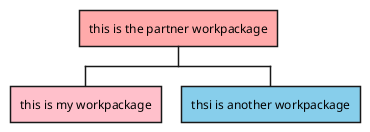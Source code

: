 @startwbs
*[#FFAAAA] this is the partner workpackage
**[#pink] this is my workpackage
**[#SkyBlue] thsi is another workpackage
@endwbs
